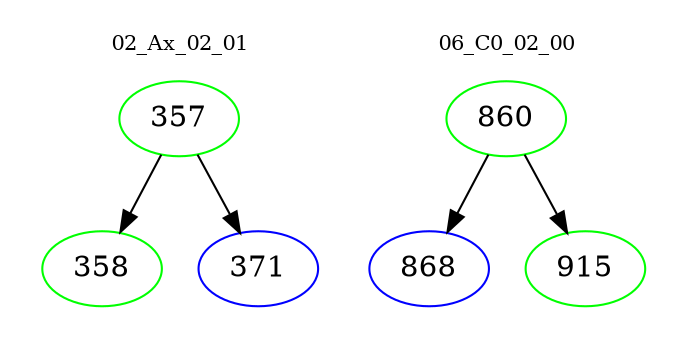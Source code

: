 digraph{
subgraph cluster_0 {
color = white
label = "02_Ax_02_01";
fontsize=10;
T0_357 [label="357", color="green"]
T0_357 -> T0_358 [color="black"]
T0_358 [label="358", color="green"]
T0_357 -> T0_371 [color="black"]
T0_371 [label="371", color="blue"]
}
subgraph cluster_1 {
color = white
label = "06_C0_02_00";
fontsize=10;
T1_860 [label="860", color="green"]
T1_860 -> T1_868 [color="black"]
T1_868 [label="868", color="blue"]
T1_860 -> T1_915 [color="black"]
T1_915 [label="915", color="green"]
}
}
